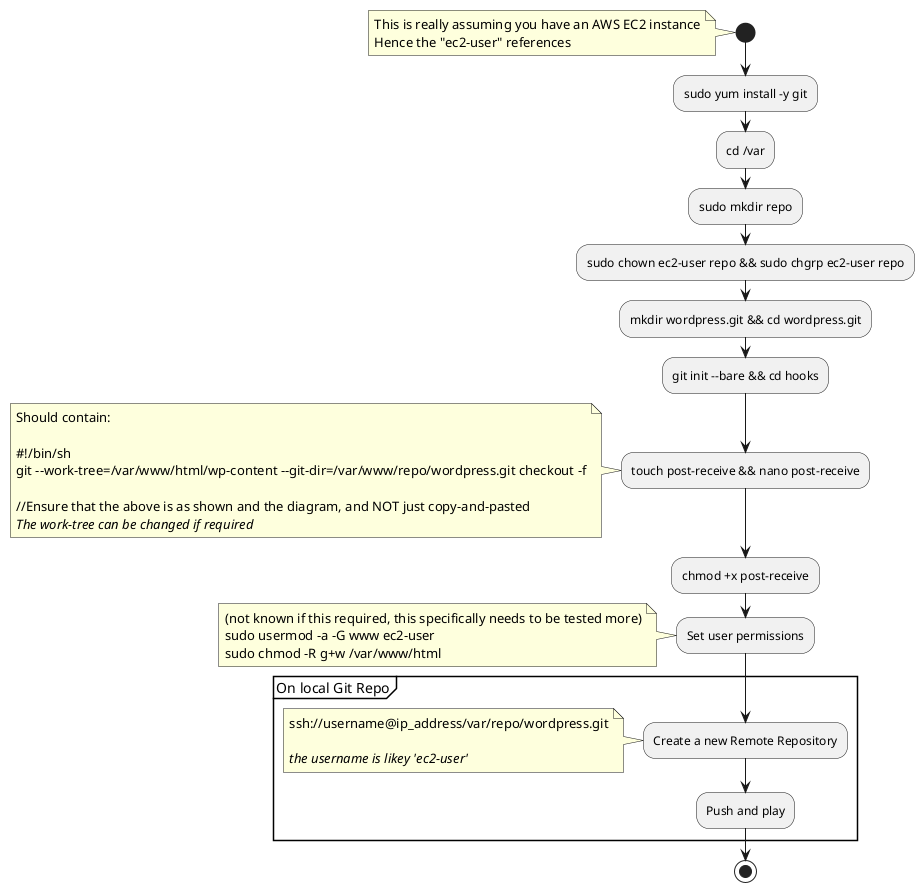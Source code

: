 @startuml
start
  note
    This is really assuming you have an AWS EC2 instance
    Hence the "ec2-user" references
  end note
:sudo yum install -y git;
:cd /var;
:sudo mkdir repo;
:sudo chown ec2-user repo && sudo chgrp ec2-user repo;
:mkdir wordpress.git && cd wordpress.git;
:git init --bare && cd hooks;
:touch post-receive && nano post-receive;
  note
    Should contain:

    ~#!/bin/sh
    git ~--work-tree=/var/www/html/wp-content --git-dir=/var/www/repo/wordpress.git checkout -f

    //Ensure that the above is as shown and the diagram, and NOT just copy-and-pasted
    //The work-tree can be changed if required//
  end note
:chmod +x post-receive;
:Set user permissions;
note
  (not known if this required, this specifically needs to be tested more)
  sudo usermod -a -G www ec2-user
  sudo chmod -R g+w /var/www/html
end note
partition "On local Git Repo"{
  :Create a new Remote Repository;
    note
      ssh://username@ip_address/var/repo/wordpress.git

      //the username is likey 'ec2-user'//
    end note
  :Push and play;
}
stop

@enduml
